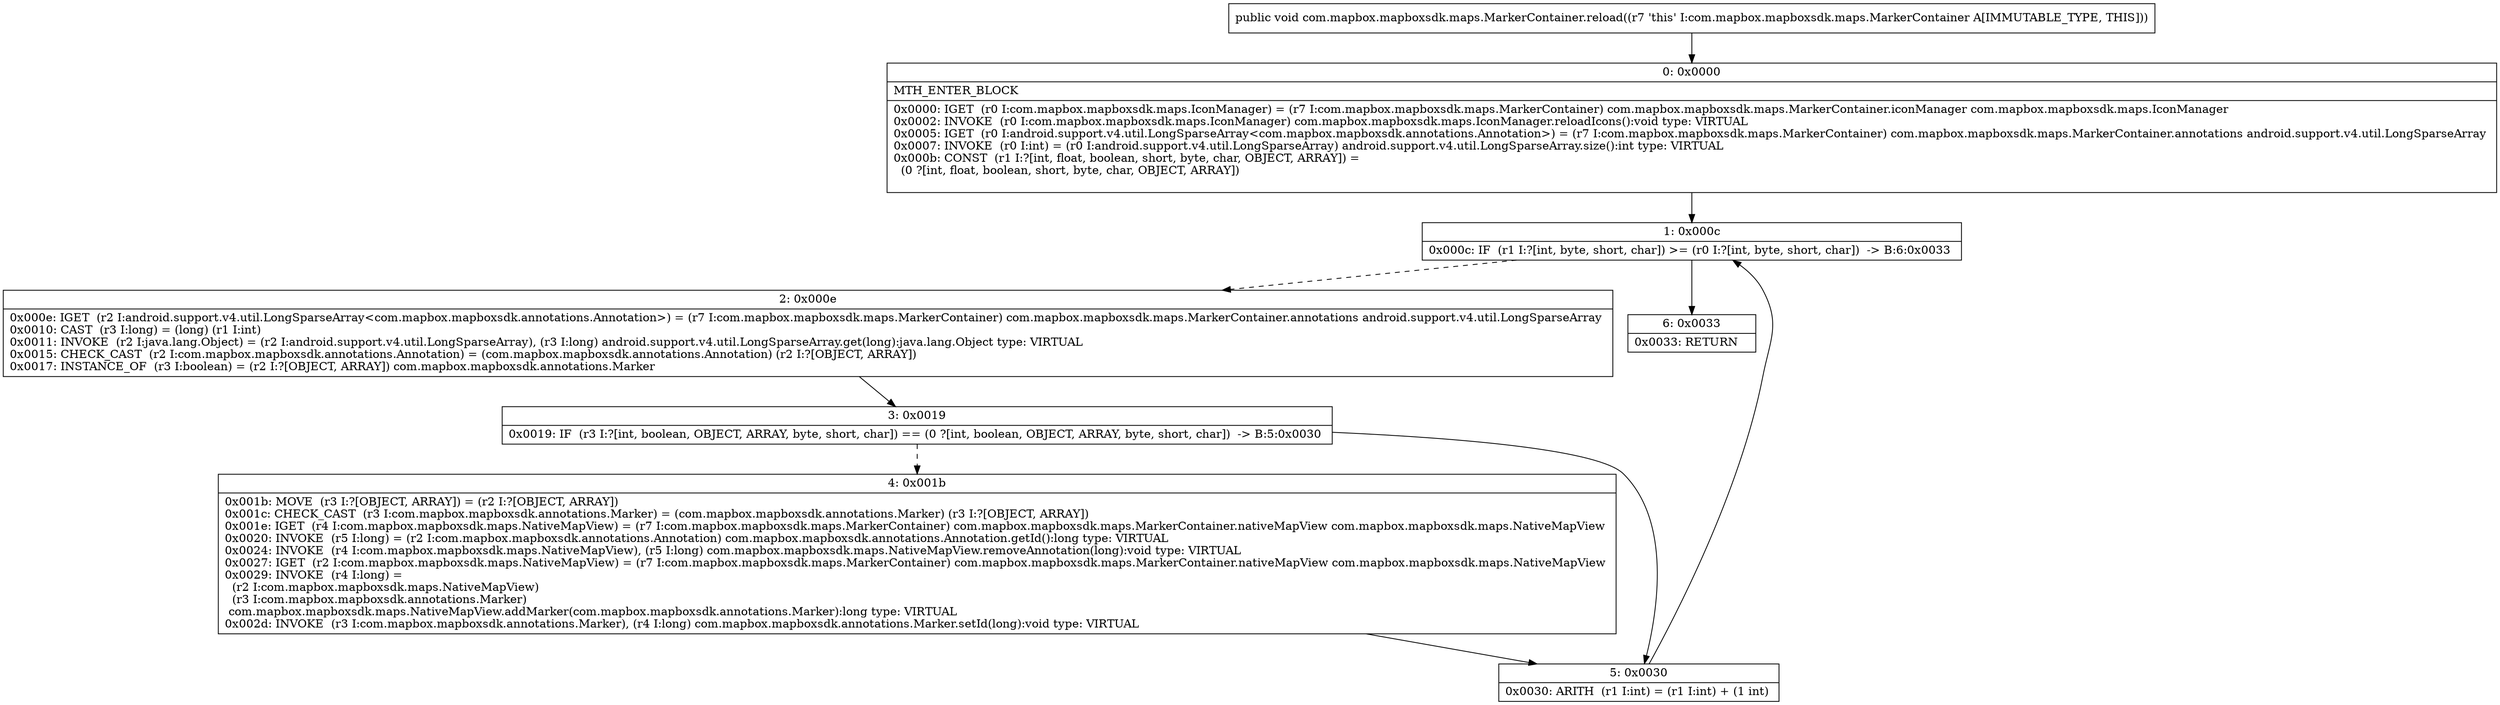 digraph "CFG forcom.mapbox.mapboxsdk.maps.MarkerContainer.reload()V" {
Node_0 [shape=record,label="{0\:\ 0x0000|MTH_ENTER_BLOCK\l|0x0000: IGET  (r0 I:com.mapbox.mapboxsdk.maps.IconManager) = (r7 I:com.mapbox.mapboxsdk.maps.MarkerContainer) com.mapbox.mapboxsdk.maps.MarkerContainer.iconManager com.mapbox.mapboxsdk.maps.IconManager \l0x0002: INVOKE  (r0 I:com.mapbox.mapboxsdk.maps.IconManager) com.mapbox.mapboxsdk.maps.IconManager.reloadIcons():void type: VIRTUAL \l0x0005: IGET  (r0 I:android.support.v4.util.LongSparseArray\<com.mapbox.mapboxsdk.annotations.Annotation\>) = (r7 I:com.mapbox.mapboxsdk.maps.MarkerContainer) com.mapbox.mapboxsdk.maps.MarkerContainer.annotations android.support.v4.util.LongSparseArray \l0x0007: INVOKE  (r0 I:int) = (r0 I:android.support.v4.util.LongSparseArray) android.support.v4.util.LongSparseArray.size():int type: VIRTUAL \l0x000b: CONST  (r1 I:?[int, float, boolean, short, byte, char, OBJECT, ARRAY]) = \l  (0 ?[int, float, boolean, short, byte, char, OBJECT, ARRAY])\l \l}"];
Node_1 [shape=record,label="{1\:\ 0x000c|0x000c: IF  (r1 I:?[int, byte, short, char]) \>= (r0 I:?[int, byte, short, char])  \-\> B:6:0x0033 \l}"];
Node_2 [shape=record,label="{2\:\ 0x000e|0x000e: IGET  (r2 I:android.support.v4.util.LongSparseArray\<com.mapbox.mapboxsdk.annotations.Annotation\>) = (r7 I:com.mapbox.mapboxsdk.maps.MarkerContainer) com.mapbox.mapboxsdk.maps.MarkerContainer.annotations android.support.v4.util.LongSparseArray \l0x0010: CAST  (r3 I:long) = (long) (r1 I:int) \l0x0011: INVOKE  (r2 I:java.lang.Object) = (r2 I:android.support.v4.util.LongSparseArray), (r3 I:long) android.support.v4.util.LongSparseArray.get(long):java.lang.Object type: VIRTUAL \l0x0015: CHECK_CAST  (r2 I:com.mapbox.mapboxsdk.annotations.Annotation) = (com.mapbox.mapboxsdk.annotations.Annotation) (r2 I:?[OBJECT, ARRAY]) \l0x0017: INSTANCE_OF  (r3 I:boolean) = (r2 I:?[OBJECT, ARRAY]) com.mapbox.mapboxsdk.annotations.Marker \l}"];
Node_3 [shape=record,label="{3\:\ 0x0019|0x0019: IF  (r3 I:?[int, boolean, OBJECT, ARRAY, byte, short, char]) == (0 ?[int, boolean, OBJECT, ARRAY, byte, short, char])  \-\> B:5:0x0030 \l}"];
Node_4 [shape=record,label="{4\:\ 0x001b|0x001b: MOVE  (r3 I:?[OBJECT, ARRAY]) = (r2 I:?[OBJECT, ARRAY]) \l0x001c: CHECK_CAST  (r3 I:com.mapbox.mapboxsdk.annotations.Marker) = (com.mapbox.mapboxsdk.annotations.Marker) (r3 I:?[OBJECT, ARRAY]) \l0x001e: IGET  (r4 I:com.mapbox.mapboxsdk.maps.NativeMapView) = (r7 I:com.mapbox.mapboxsdk.maps.MarkerContainer) com.mapbox.mapboxsdk.maps.MarkerContainer.nativeMapView com.mapbox.mapboxsdk.maps.NativeMapView \l0x0020: INVOKE  (r5 I:long) = (r2 I:com.mapbox.mapboxsdk.annotations.Annotation) com.mapbox.mapboxsdk.annotations.Annotation.getId():long type: VIRTUAL \l0x0024: INVOKE  (r4 I:com.mapbox.mapboxsdk.maps.NativeMapView), (r5 I:long) com.mapbox.mapboxsdk.maps.NativeMapView.removeAnnotation(long):void type: VIRTUAL \l0x0027: IGET  (r2 I:com.mapbox.mapboxsdk.maps.NativeMapView) = (r7 I:com.mapbox.mapboxsdk.maps.MarkerContainer) com.mapbox.mapboxsdk.maps.MarkerContainer.nativeMapView com.mapbox.mapboxsdk.maps.NativeMapView \l0x0029: INVOKE  (r4 I:long) = \l  (r2 I:com.mapbox.mapboxsdk.maps.NativeMapView)\l  (r3 I:com.mapbox.mapboxsdk.annotations.Marker)\l com.mapbox.mapboxsdk.maps.NativeMapView.addMarker(com.mapbox.mapboxsdk.annotations.Marker):long type: VIRTUAL \l0x002d: INVOKE  (r3 I:com.mapbox.mapboxsdk.annotations.Marker), (r4 I:long) com.mapbox.mapboxsdk.annotations.Marker.setId(long):void type: VIRTUAL \l}"];
Node_5 [shape=record,label="{5\:\ 0x0030|0x0030: ARITH  (r1 I:int) = (r1 I:int) + (1 int) \l}"];
Node_6 [shape=record,label="{6\:\ 0x0033|0x0033: RETURN   \l}"];
MethodNode[shape=record,label="{public void com.mapbox.mapboxsdk.maps.MarkerContainer.reload((r7 'this' I:com.mapbox.mapboxsdk.maps.MarkerContainer A[IMMUTABLE_TYPE, THIS])) }"];
MethodNode -> Node_0;
Node_0 -> Node_1;
Node_1 -> Node_2[style=dashed];
Node_1 -> Node_6;
Node_2 -> Node_3;
Node_3 -> Node_4[style=dashed];
Node_3 -> Node_5;
Node_4 -> Node_5;
Node_5 -> Node_1;
}

